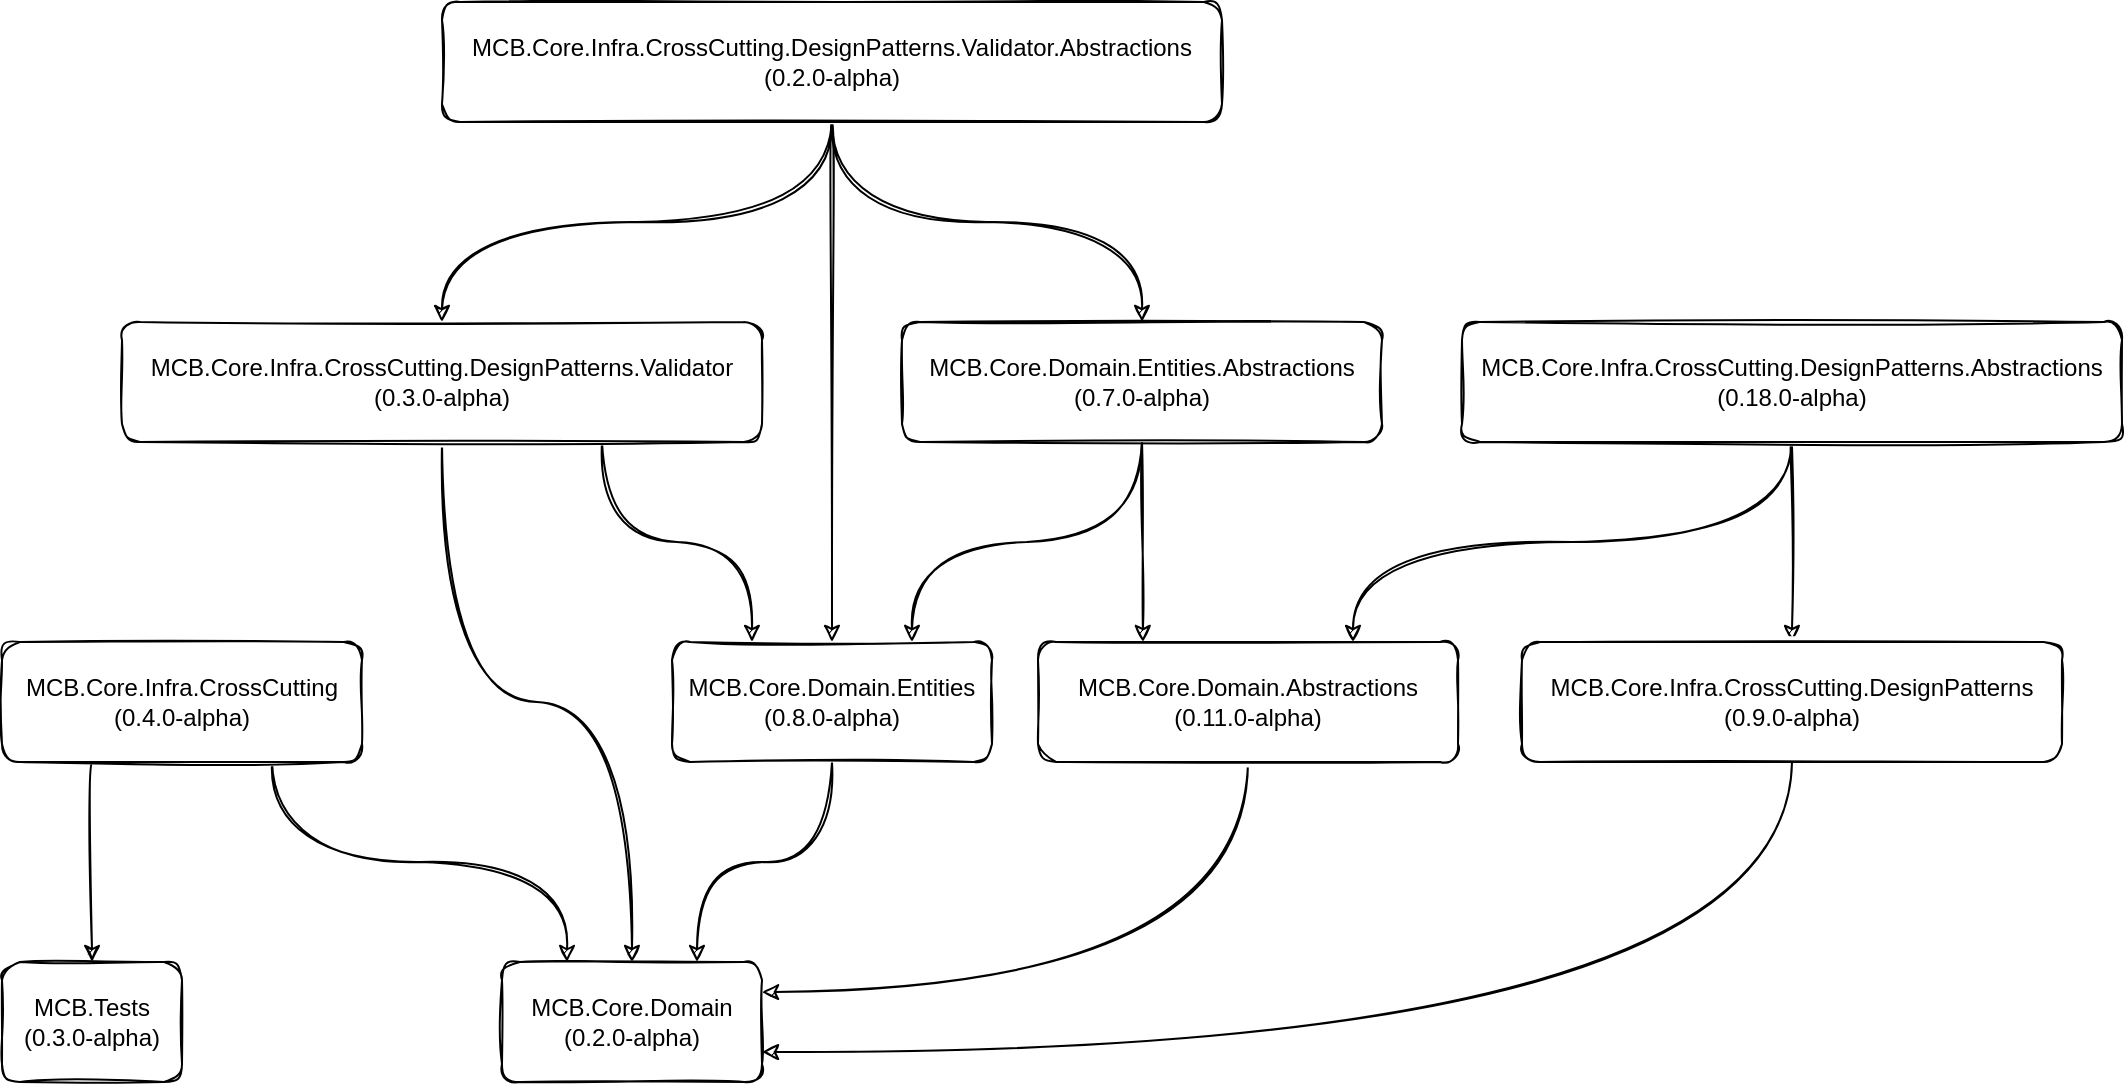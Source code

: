 <mxfile version="17.4.2" type="device"><diagram id="06RkCpFbpH6f8UlhYa3Y" name="Page-1"><mxGraphModel dx="2062" dy="857" grid="1" gridSize="10" guides="1" tooltips="1" connect="1" arrows="1" fold="1" page="1" pageScale="1" pageWidth="1169" pageHeight="827" math="0" shadow="0"><root><mxCell id="0"/><mxCell id="1" parent="0"/><mxCell id="PcA1VfBWENAPqxb3NAZG-33" style="edgeStyle=orthogonalEdgeStyle;rounded=1;orthogonalLoop=1;jettySize=auto;html=1;exitX=0.25;exitY=1;exitDx=0;exitDy=0;sketch=1;curved=1;" edge="1" parent="1" source="wrAOR2XyxHAR7YnAa5zK-1" target="PcA1VfBWENAPqxb3NAZG-27"><mxGeometry relative="1" as="geometry"/></mxCell><mxCell id="PcA1VfBWENAPqxb3NAZG-41" style="edgeStyle=orthogonalEdgeStyle;rounded=1;orthogonalLoop=1;jettySize=auto;html=1;exitX=0.75;exitY=1;exitDx=0;exitDy=0;entryX=0.25;entryY=0;entryDx=0;entryDy=0;sketch=1;curved=1;" edge="1" parent="1" source="wrAOR2XyxHAR7YnAa5zK-1" target="PcA1VfBWENAPqxb3NAZG-14"><mxGeometry relative="1" as="geometry"/></mxCell><mxCell id="wrAOR2XyxHAR7YnAa5zK-1" value="MCB.Core.Infra.CrossCutting&lt;br&gt;(0.4.0-alpha)" style="rounded=1;whiteSpace=wrap;html=1;sketch=1;" parent="1" vertex="1"><mxGeometry x="80" y="360" width="180" height="60" as="geometry"/></mxCell><mxCell id="PcA1VfBWENAPqxb3NAZG-3" value="" style="edgeStyle=orthogonalEdgeStyle;rounded=1;orthogonalLoop=1;jettySize=auto;html=1;sketch=1;curved=1;" edge="1" parent="1" source="PcA1VfBWENAPqxb3NAZG-1" target="PcA1VfBWENAPqxb3NAZG-2"><mxGeometry relative="1" as="geometry"/></mxCell><mxCell id="PcA1VfBWENAPqxb3NAZG-36" style="edgeStyle=orthogonalEdgeStyle;rounded=1;orthogonalLoop=1;jettySize=auto;html=1;exitX=0.5;exitY=1;exitDx=0;exitDy=0;entryX=0.75;entryY=0;entryDx=0;entryDy=0;sketch=1;curved=1;" edge="1" parent="1" source="PcA1VfBWENAPqxb3NAZG-1" target="PcA1VfBWENAPqxb3NAZG-9"><mxGeometry relative="1" as="geometry"/></mxCell><mxCell id="PcA1VfBWENAPqxb3NAZG-1" value="MCB.Core.Infra.CrossCutting.DesignPatterns.Abstractions&lt;br&gt;(0.18.0-alpha)" style="rounded=1;whiteSpace=wrap;html=1;sketch=1;" vertex="1" parent="1"><mxGeometry x="810" y="200" width="330" height="60" as="geometry"/></mxCell><mxCell id="PcA1VfBWENAPqxb3NAZG-37" style="edgeStyle=orthogonalEdgeStyle;rounded=1;orthogonalLoop=1;jettySize=auto;html=1;exitX=0.5;exitY=1;exitDx=0;exitDy=0;entryX=1;entryY=0.75;entryDx=0;entryDy=0;sketch=1;curved=1;" edge="1" parent="1" source="PcA1VfBWENAPqxb3NAZG-2" target="PcA1VfBWENAPqxb3NAZG-14"><mxGeometry relative="1" as="geometry"/></mxCell><mxCell id="PcA1VfBWENAPqxb3NAZG-2" value="MCB.Core.Infra.CrossCutting.DesignPatterns&lt;br&gt;(0.9.0-alpha)" style="rounded=1;whiteSpace=wrap;html=1;sketch=1;" vertex="1" parent="1"><mxGeometry x="840" y="360" width="270" height="60" as="geometry"/></mxCell><mxCell id="PcA1VfBWENAPqxb3NAZG-25" style="edgeStyle=orthogonalEdgeStyle;rounded=1;orthogonalLoop=1;jettySize=auto;html=1;exitX=0.5;exitY=1;exitDx=0;exitDy=0;sketch=1;curved=1;" edge="1" parent="1" source="PcA1VfBWENAPqxb3NAZG-4" target="PcA1VfBWENAPqxb3NAZG-5"><mxGeometry relative="1" as="geometry"/></mxCell><mxCell id="PcA1VfBWENAPqxb3NAZG-26" style="edgeStyle=orthogonalEdgeStyle;rounded=1;orthogonalLoop=1;jettySize=auto;html=1;exitX=0.5;exitY=1;exitDx=0;exitDy=0;sketch=1;curved=1;" edge="1" parent="1" source="PcA1VfBWENAPqxb3NAZG-4" target="PcA1VfBWENAPqxb3NAZG-7"><mxGeometry relative="1" as="geometry"/></mxCell><mxCell id="PcA1VfBWENAPqxb3NAZG-28" style="edgeStyle=orthogonalEdgeStyle;rounded=1;orthogonalLoop=1;jettySize=auto;html=1;exitX=0.5;exitY=1;exitDx=0;exitDy=0;entryX=0.5;entryY=0;entryDx=0;entryDy=0;sketch=1;curved=1;" edge="1" parent="1" source="PcA1VfBWENAPqxb3NAZG-4" target="PcA1VfBWENAPqxb3NAZG-15"><mxGeometry relative="1" as="geometry"/></mxCell><mxCell id="PcA1VfBWENAPqxb3NAZG-4" value="MCB.Core.Infra.CrossCutting.DesignPatterns.Validator.Abstractions&lt;br&gt;(0.2.0-alpha)" style="rounded=1;whiteSpace=wrap;html=1;sketch=1;" vertex="1" parent="1"><mxGeometry x="300" y="40" width="390" height="60" as="geometry"/></mxCell><mxCell id="PcA1VfBWENAPqxb3NAZG-38" style="edgeStyle=orthogonalEdgeStyle;rounded=1;orthogonalLoop=1;jettySize=auto;html=1;exitX=0.75;exitY=1;exitDx=0;exitDy=0;entryX=0.25;entryY=0;entryDx=0;entryDy=0;sketch=1;curved=1;" edge="1" parent="1" source="PcA1VfBWENAPqxb3NAZG-5" target="PcA1VfBWENAPqxb3NAZG-15"><mxGeometry relative="1" as="geometry"/></mxCell><mxCell id="PcA1VfBWENAPqxb3NAZG-39" style="edgeStyle=orthogonalEdgeStyle;rounded=1;orthogonalLoop=1;jettySize=auto;html=1;exitX=0.5;exitY=1;exitDx=0;exitDy=0;entryX=0.5;entryY=0;entryDx=0;entryDy=0;sketch=1;curved=1;" edge="1" parent="1" source="PcA1VfBWENAPqxb3NAZG-5" target="PcA1VfBWENAPqxb3NAZG-14"><mxGeometry relative="1" as="geometry"/></mxCell><mxCell id="PcA1VfBWENAPqxb3NAZG-5" value="MCB.Core.Infra.CrossCutting.DesignPatterns.Validator&lt;br&gt;(0.3.0-alpha)" style="rounded=1;whiteSpace=wrap;html=1;sketch=1;" vertex="1" parent="1"><mxGeometry x="140" y="200" width="320" height="60" as="geometry"/></mxCell><mxCell id="PcA1VfBWENAPqxb3NAZG-31" style="edgeStyle=orthogonalEdgeStyle;rounded=1;orthogonalLoop=1;jettySize=auto;html=1;exitX=0.5;exitY=1;exitDx=0;exitDy=0;entryX=0.25;entryY=0;entryDx=0;entryDy=0;sketch=1;curved=1;" edge="1" parent="1" source="PcA1VfBWENAPqxb3NAZG-7" target="PcA1VfBWENAPqxb3NAZG-9"><mxGeometry relative="1" as="geometry"/></mxCell><mxCell id="PcA1VfBWENAPqxb3NAZG-32" style="edgeStyle=orthogonalEdgeStyle;rounded=1;orthogonalLoop=1;jettySize=auto;html=1;exitX=0.5;exitY=1;exitDx=0;exitDy=0;entryX=0.75;entryY=0;entryDx=0;entryDy=0;sketch=1;curved=1;" edge="1" parent="1" source="PcA1VfBWENAPqxb3NAZG-7" target="PcA1VfBWENAPqxb3NAZG-15"><mxGeometry relative="1" as="geometry"/></mxCell><mxCell id="PcA1VfBWENAPqxb3NAZG-7" value="MCB.Core.Domain.Entities.Abstractions&lt;br&gt;(0.7.0-alpha)" style="rounded=1;whiteSpace=wrap;html=1;sketch=1;" vertex="1" parent="1"><mxGeometry x="530" y="200" width="240" height="60" as="geometry"/></mxCell><mxCell id="PcA1VfBWENAPqxb3NAZG-42" style="edgeStyle=orthogonalEdgeStyle;rounded=1;orthogonalLoop=1;jettySize=auto;html=1;exitX=0.5;exitY=1;exitDx=0;exitDy=0;entryX=1;entryY=0.25;entryDx=0;entryDy=0;sketch=1;curved=1;" edge="1" parent="1" source="PcA1VfBWENAPqxb3NAZG-9" target="PcA1VfBWENAPqxb3NAZG-14"><mxGeometry relative="1" as="geometry"/></mxCell><mxCell id="PcA1VfBWENAPqxb3NAZG-9" value="MCB.Core.Domain.Abstractions&lt;br&gt;(0.11.0-alpha)" style="rounded=1;whiteSpace=wrap;html=1;sketch=1;" vertex="1" parent="1"><mxGeometry x="598" y="360" width="210" height="60" as="geometry"/></mxCell><mxCell id="PcA1VfBWENAPqxb3NAZG-14" value="MCB.Core.Domain&lt;br&gt;(0.2.0-alpha)" style="rounded=1;whiteSpace=wrap;html=1;sketch=1;" vertex="1" parent="1"><mxGeometry x="330" y="520" width="130" height="60" as="geometry"/></mxCell><mxCell id="PcA1VfBWENAPqxb3NAZG-44" style="edgeStyle=orthogonalEdgeStyle;rounded=1;orthogonalLoop=1;jettySize=auto;html=1;exitX=0.5;exitY=1;exitDx=0;exitDy=0;entryX=0.75;entryY=0;entryDx=0;entryDy=0;sketch=1;curved=1;" edge="1" parent="1" source="PcA1VfBWENAPqxb3NAZG-15" target="PcA1VfBWENAPqxb3NAZG-14"><mxGeometry relative="1" as="geometry"/></mxCell><mxCell id="PcA1VfBWENAPqxb3NAZG-15" value="MCB.Core.Domain.Entities&lt;br&gt;(0.8.0-alpha)" style="rounded=1;whiteSpace=wrap;html=1;sketch=1;" vertex="1" parent="1"><mxGeometry x="415" y="360" width="160" height="60" as="geometry"/></mxCell><mxCell id="PcA1VfBWENAPqxb3NAZG-27" value="MCB.Tests&lt;br&gt;(0.3.0-alpha)" style="rounded=1;whiteSpace=wrap;html=1;sketch=1;" vertex="1" parent="1"><mxGeometry x="80" y="520" width="90" height="60" as="geometry"/></mxCell></root></mxGraphModel></diagram></mxfile>